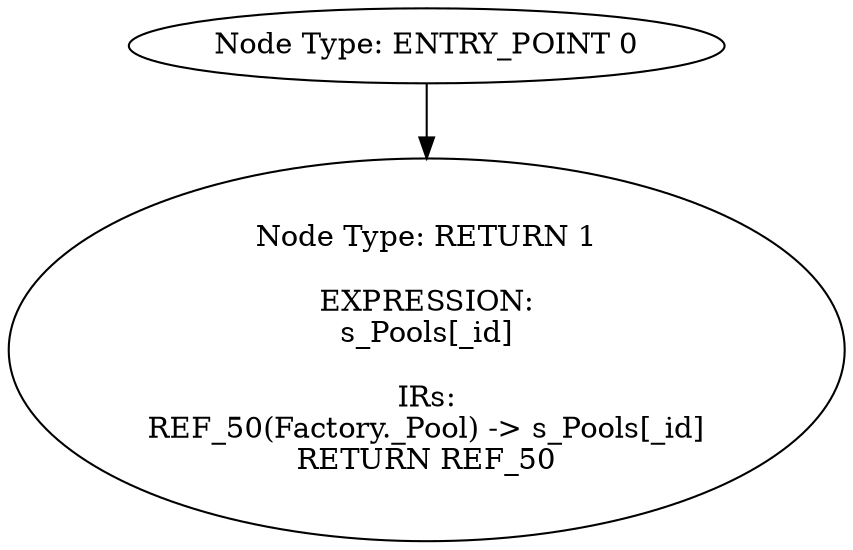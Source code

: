 digraph{
0[label="Node Type: ENTRY_POINT 0
"];
0->1;
1[label="Node Type: RETURN 1

EXPRESSION:
s_Pools[_id]

IRs:
REF_50(Factory._Pool) -> s_Pools[_id]
RETURN REF_50"];
}
